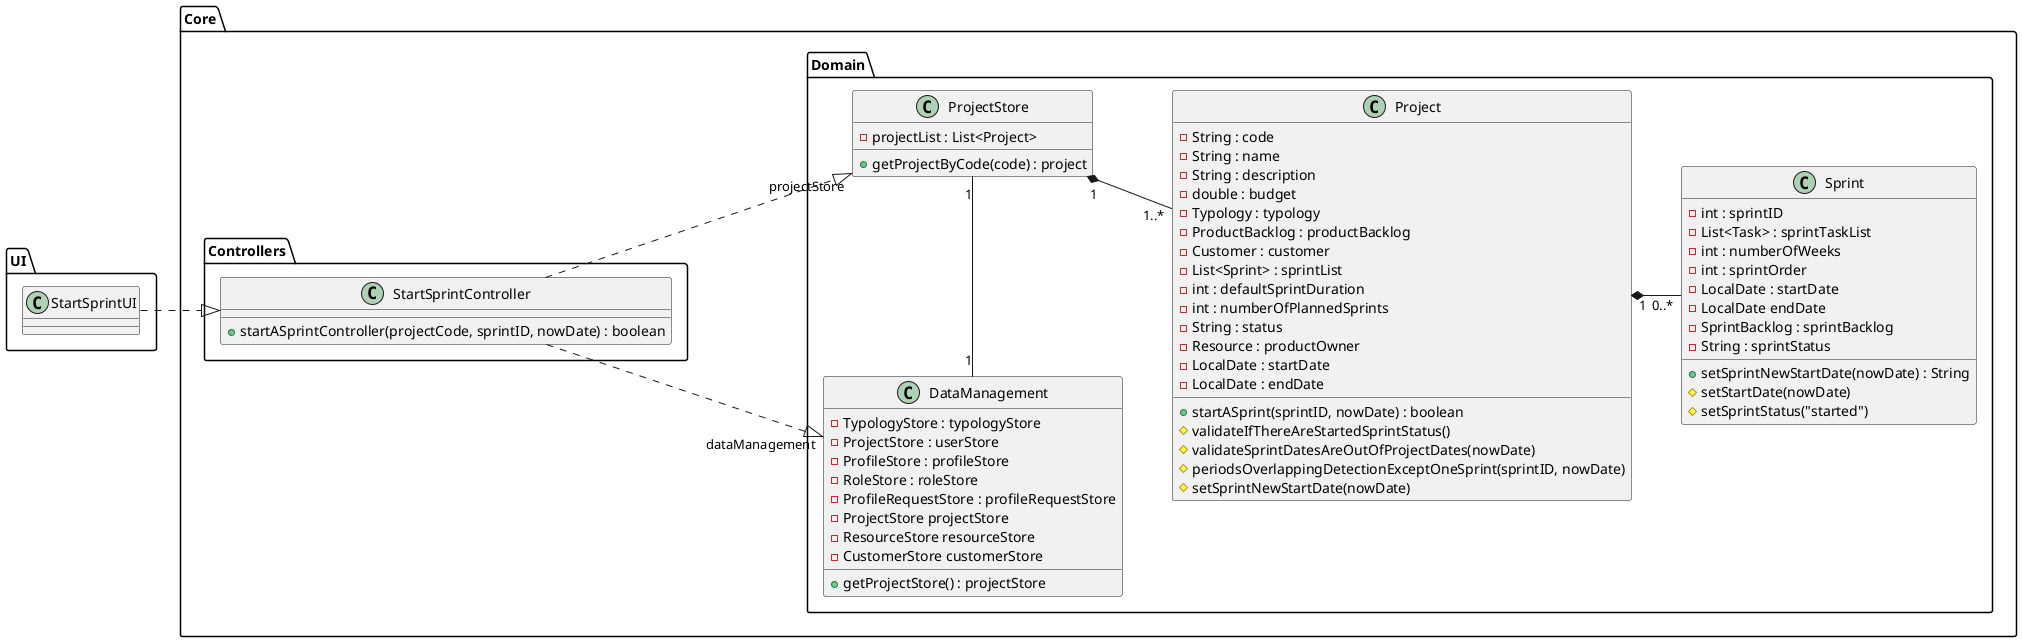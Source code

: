 @startuml



package UI{
    class StartSprintUI
}

package "Core"{
    package "Controllers" {
    class StartSprintController{
        +startASprintController(projectCode, sprintID, nowDate) : boolean

    }
    StartSprintUI ..|> StartSprintController

    }

    package "Domain"{
       class DataManagement{
           -TypologyStore : typologyStore
           -ProjectStore : userStore
           -ProfileStore : profileStore
           -RoleStore : roleStore
           -ProfileRequestStore : profileRequestStore
           -ProjectStore projectStore
           -ResourceStore resourceStore
           -CustomerStore customerStore
           +getProjectStore() : projectStore
       }
       class "ProjectStore" as ProjectStore{
           -projectList : List<Project>
           +getProjectByCode(code) : project

       }
       class "Project" as Project{
             - String : code
             - String : name
             - String : description
             - double : budget
             - Typology : typology
             - ProductBacklog : productBacklog
             - Customer : customer
             - List<Sprint> : sprintList
             - int : defaultSprintDuration
             - int : numberOfPlannedSprints
             - String : status
             - Resource : productOwner
             - LocalDate : startDate
             - LocalDate : endDate
        +startASprint(sprintID, nowDate) : boolean
    #validateIfThereAreStartedSprintStatus()
    #validateSprintDatesAreOutOfProjectDates(nowDate)
    #periodsOverlappingDetectionExceptOneSprint(sprintID, nowDate)
    #setSprintNewStartDate(nowDate)


       }
              class "Sprint" as Sprint{
                    - int : sprintID
                    - List<Task> : sprintTaskList
                    - int : numberOfWeeks
                    - int : sprintOrder
                    - LocalDate : startDate
                    - LocalDate endDate
                    - SprintBacklog : sprintBacklog
                    - String : sprintStatus

               +setSprintNewStartDate(nowDate) : String
       #setStartDate(nowDate)
       #setSprintStatus("started")
              }

    StartSprintController ....|> "dataManagement\n" DataManagement
    StartSprintController ....|> "projectStore\l" ProjectStore
    DataManagement "1" - "1" ProjectStore
    ProjectStore "1  " *-- "1..*" Project
    Project "1  " *-- "0..*" Sprint

skinparam nodesep 200
skinparam ranksep 50
left to right direction

    }
}


@enduml
@startuml
'https://plantuml.com/class-diagram

abstract class AbstractList
abstract AbstractCollection
interface List
interface Collection

List <|-- AbstractList
Collection <|-- AbstractCollection

Collection <|- List
AbstractCollection <|- AbstractList
AbstractList <|-- ArrayList

class ArrayList {
Object[] elementData
size()
}

enum TimeUnit {
DAYS
HOURS
MINUTES
}

@enduml